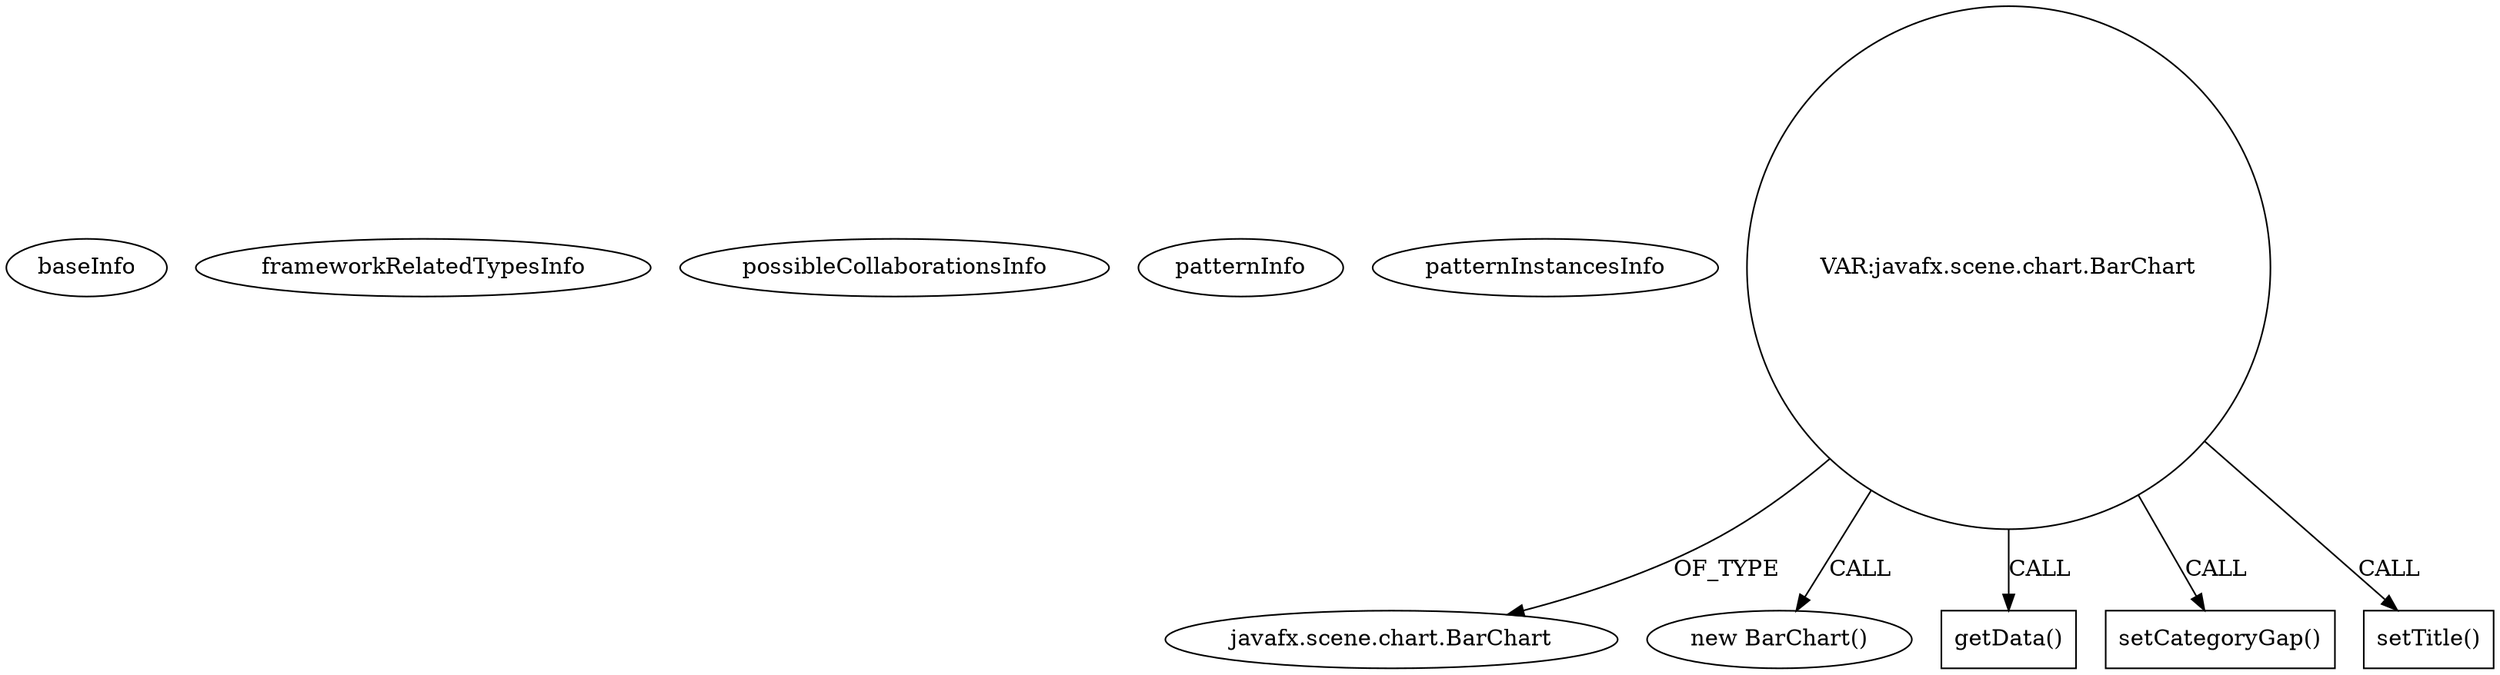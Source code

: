 digraph {
baseInfo[graphId=3750,category="pattern",isAnonymous=false,possibleRelation=false]
frameworkRelatedTypesInfo[]
possibleCollaborationsInfo[]
patternInfo[frequency=2.0,patternRootClient=null]
patternInstancesInfo[0="bdkosher-card-games~/bdkosher-card-games/card-games-master/src/org/washcom/cardgames/war/WarHistogram.java~WarHistogram~1994",1="wwtg99-POMA~/wwtg99-POMA/POMA-master/src/cn/edu/suda/gui/NODChartPane.java~NODChartPane~4834"]
40[label="javafx.scene.chart.BarChart",vertexType="FRAMEWORK_CLASS_TYPE",isFrameworkType=false]
39[label="VAR:javafx.scene.chart.BarChart",vertexType="VARIABLE_EXPRESION",isFrameworkType=false,shape=circle]
38[label="new BarChart()",vertexType="CONSTRUCTOR_CALL",isFrameworkType=false]
62[label="getData()",vertexType="INSIDE_CALL",isFrameworkType=false,shape=box]
44[label="setCategoryGap()",vertexType="INSIDE_CALL",isFrameworkType=false,shape=box]
42[label="setTitle()",vertexType="INSIDE_CALL",isFrameworkType=false,shape=box]
39->44[label="CALL"]
39->62[label="CALL"]
39->38[label="CALL"]
39->42[label="CALL"]
39->40[label="OF_TYPE"]
}
